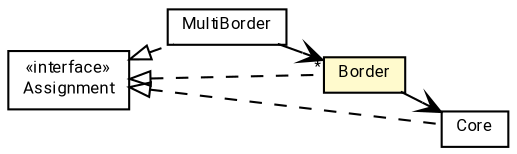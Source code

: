 #!/usr/local/bin/dot
#
# Class diagram 
# Generated by UMLGraph version R5_7_2-60-g0e99a6 (http://www.spinellis.gr/umlgraph/)
#

digraph G {
	graph [fontnames="svg"]
	edge [fontname="Roboto",fontsize=7,labelfontname="Roboto",labelfontsize=7,color="black"];
	node [fontname="Roboto",fontcolor="black",fontsize=8,shape=plaintext,margin=0,width=0,height=0];
	nodesep=0.15;
	ranksep=0.25;
	rankdir=LR;
	// de.lmu.ifi.dbs.elki.algorithm.clustering.gdbscan.util.Assignment
	c1925049 [label=<<table title="de.lmu.ifi.dbs.elki.algorithm.clustering.gdbscan.util.Assignment" border="0" cellborder="1" cellspacing="0" cellpadding="2" href="Assignment.html" target="_parent">
		<tr><td><table border="0" cellspacing="0" cellpadding="1">
		<tr><td align="center" balign="center"> &#171;interface&#187; </td></tr>
		<tr><td align="center" balign="center"> <font face="Roboto">Assignment</font> </td></tr>
		</table></td></tr>
		</table>>, URL="Assignment.html"];
	// de.lmu.ifi.dbs.elki.algorithm.clustering.gdbscan.util.MultiBorder
	c1925050 [label=<<table title="de.lmu.ifi.dbs.elki.algorithm.clustering.gdbscan.util.MultiBorder" border="0" cellborder="1" cellspacing="0" cellpadding="2" href="MultiBorder.html" target="_parent">
		<tr><td><table border="0" cellspacing="0" cellpadding="1">
		<tr><td align="center" balign="center"> <font face="Roboto">MultiBorder</font> </td></tr>
		</table></td></tr>
		</table>>, URL="MultiBorder.html"];
	// de.lmu.ifi.dbs.elki.algorithm.clustering.gdbscan.util.Border
	c1925051 [label=<<table title="de.lmu.ifi.dbs.elki.algorithm.clustering.gdbscan.util.Border" border="0" cellborder="1" cellspacing="0" cellpadding="2" bgcolor="lemonChiffon" href="Border.html" target="_parent">
		<tr><td><table border="0" cellspacing="0" cellpadding="1">
		<tr><td align="center" balign="center"> <font face="Roboto">Border</font> </td></tr>
		</table></td></tr>
		</table>>, URL="Border.html"];
	// de.lmu.ifi.dbs.elki.algorithm.clustering.gdbscan.util.Core
	c1925052 [label=<<table title="de.lmu.ifi.dbs.elki.algorithm.clustering.gdbscan.util.Core" border="0" cellborder="1" cellspacing="0" cellpadding="2" href="Core.html" target="_parent">
		<tr><td><table border="0" cellspacing="0" cellpadding="1">
		<tr><td align="center" balign="center"> <font face="Roboto">Core</font> </td></tr>
		</table></td></tr>
		</table>>, URL="Core.html"];
	// de.lmu.ifi.dbs.elki.algorithm.clustering.gdbscan.util.MultiBorder implements de.lmu.ifi.dbs.elki.algorithm.clustering.gdbscan.util.Assignment
	c1925049 -> c1925050 [arrowtail=empty,style=dashed,dir=back,weight=9];
	// de.lmu.ifi.dbs.elki.algorithm.clustering.gdbscan.util.Border implements de.lmu.ifi.dbs.elki.algorithm.clustering.gdbscan.util.Assignment
	c1925049 -> c1925051 [arrowtail=empty,style=dashed,dir=back,weight=9];
	// de.lmu.ifi.dbs.elki.algorithm.clustering.gdbscan.util.Core implements de.lmu.ifi.dbs.elki.algorithm.clustering.gdbscan.util.Assignment
	c1925049 -> c1925052 [arrowtail=empty,style=dashed,dir=back,weight=9];
	// de.lmu.ifi.dbs.elki.algorithm.clustering.gdbscan.util.MultiBorder navassoc de.lmu.ifi.dbs.elki.algorithm.clustering.gdbscan.util.Border
	c1925050 -> c1925051 [arrowhead=open,weight=1,headlabel="*"];
	// de.lmu.ifi.dbs.elki.algorithm.clustering.gdbscan.util.Border navassoc de.lmu.ifi.dbs.elki.algorithm.clustering.gdbscan.util.Core
	c1925051 -> c1925052 [arrowhead=open,weight=1];
}

